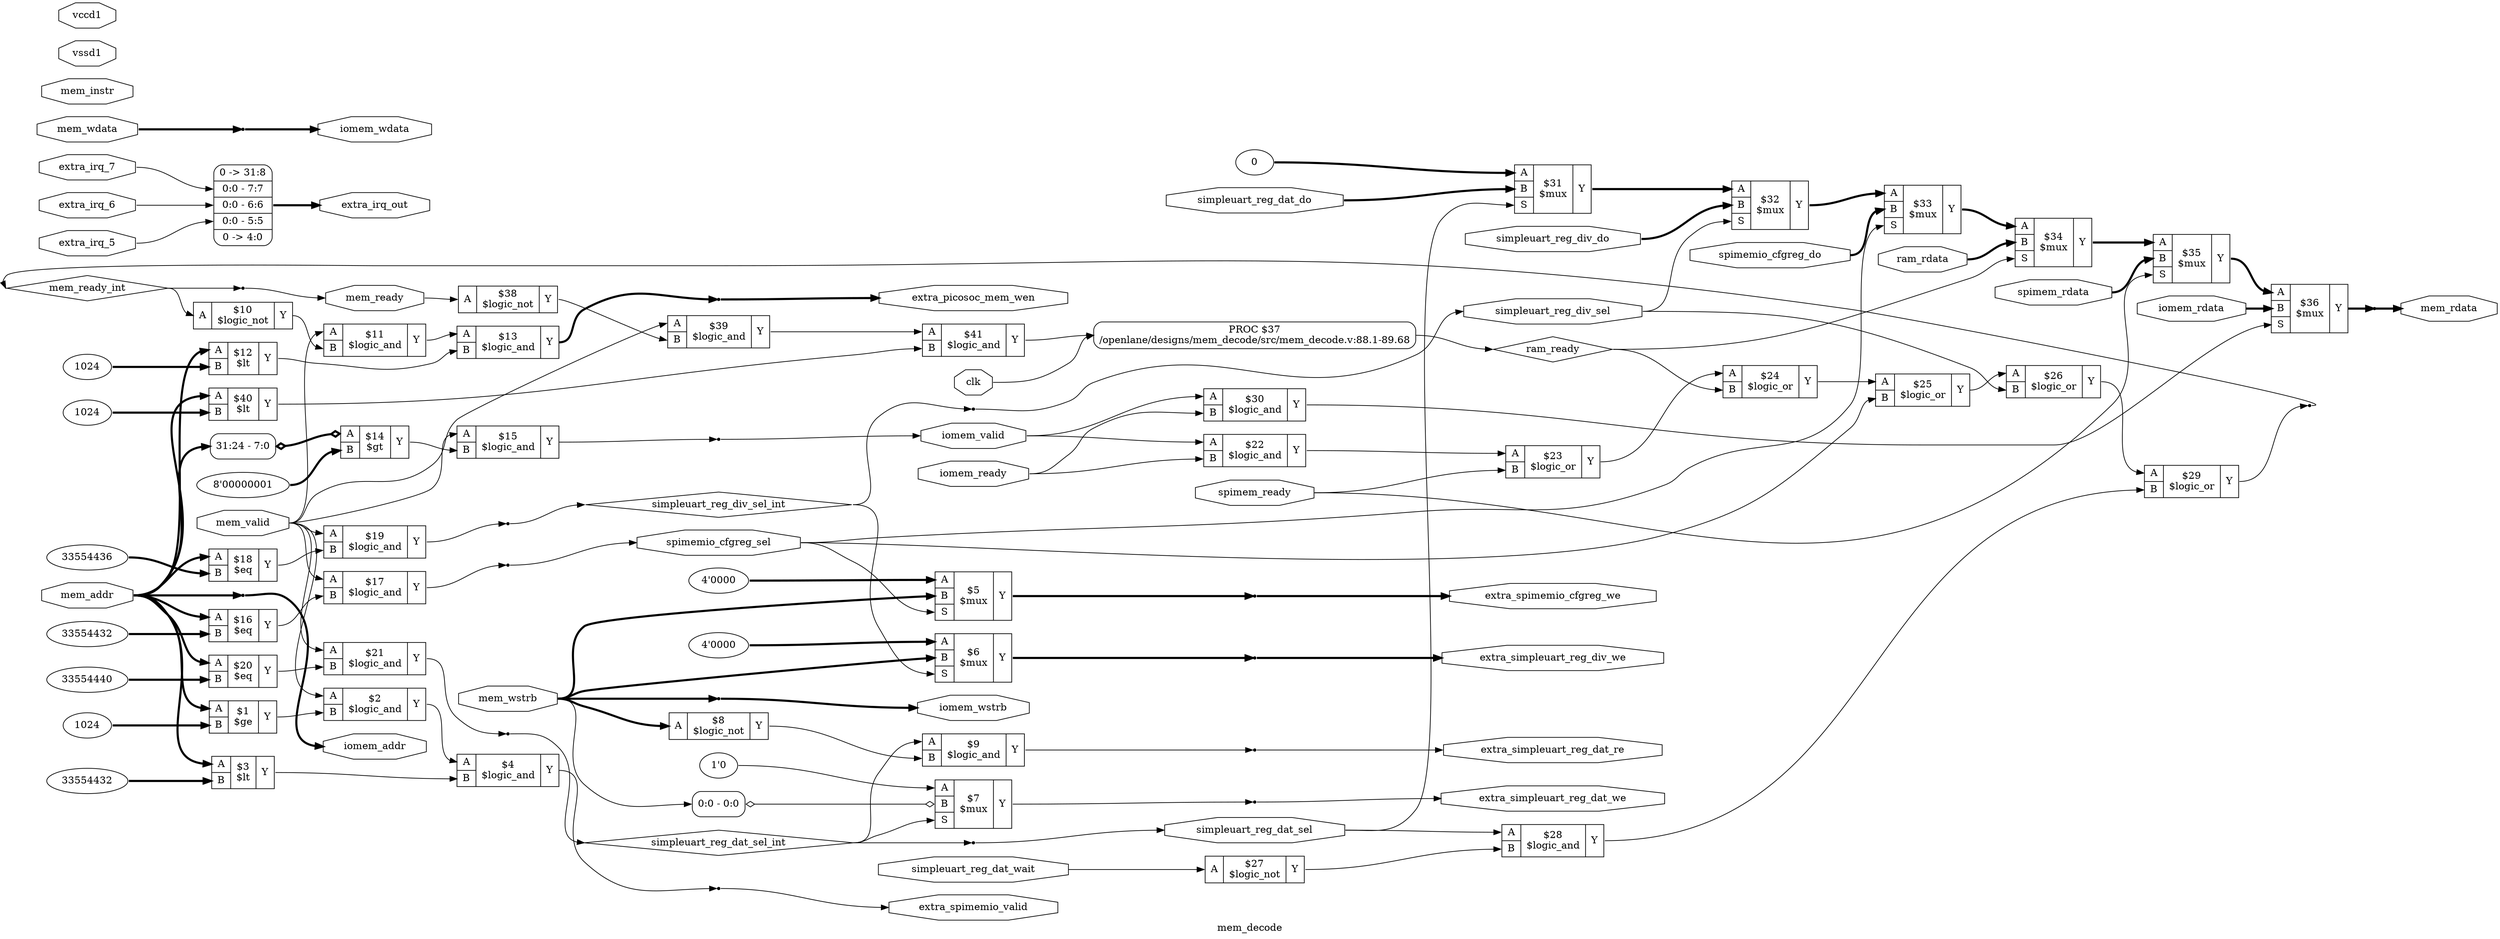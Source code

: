 digraph "mem_decode" {
label="mem_decode";
rankdir="LR";
remincross=true;
n42 [ shape=diamond, label="mem_ready_int", color="black", fontcolor="black" ];
n43 [ shape=diamond, label="simpleuart_reg_dat_sel_int", color="black", fontcolor="black" ];
n44 [ shape=diamond, label="simpleuart_reg_div_sel_int", color="black", fontcolor="black" ];
n45 [ shape=diamond, label="ram_ready", color="black", fontcolor="black" ];
n46 [ shape=octagon, label="extra_irq_out", color="black", fontcolor="black" ];
n47 [ shape=octagon, label="extra_irq_7", color="black", fontcolor="black" ];
n48 [ shape=octagon, label="extra_irq_6", color="black", fontcolor="black" ];
n49 [ shape=octagon, label="extra_irq_5", color="black", fontcolor="black" ];
n50 [ shape=octagon, label="extra_picosoc_mem_wen", color="black", fontcolor="black" ];
n51 [ shape=octagon, label="extra_simpleuart_reg_dat_re", color="black", fontcolor="black" ];
n52 [ shape=octagon, label="extra_simpleuart_reg_dat_we", color="black", fontcolor="black" ];
n53 [ shape=octagon, label="extra_simpleuart_reg_div_we", color="black", fontcolor="black" ];
n54 [ shape=octagon, label="extra_spimemio_cfgreg_we", color="black", fontcolor="black" ];
n55 [ shape=octagon, label="extra_spimemio_valid", color="black", fontcolor="black" ];
n56 [ shape=octagon, label="simpleuart_reg_dat_wait", color="black", fontcolor="black" ];
n57 [ shape=octagon, label="simpleuart_reg_dat_sel", color="black", fontcolor="black" ];
n58 [ shape=octagon, label="simpleuart_reg_dat_do", color="black", fontcolor="black" ];
n59 [ shape=octagon, label="simpleuart_reg_div_do", color="black", fontcolor="black" ];
n60 [ shape=octagon, label="simpleuart_reg_div_sel", color="black", fontcolor="black" ];
n61 [ shape=octagon, label="iomem_rdata", color="black", fontcolor="black" ];
n62 [ shape=octagon, label="iomem_wdata", color="black", fontcolor="black" ];
n63 [ shape=octagon, label="iomem_addr", color="black", fontcolor="black" ];
n64 [ shape=octagon, label="iomem_wstrb", color="black", fontcolor="black" ];
n65 [ shape=octagon, label="iomem_ready", color="black", fontcolor="black" ];
n66 [ shape=octagon, label="iomem_valid", color="black", fontcolor="black" ];
n67 [ shape=octagon, label="ram_rdata", color="black", fontcolor="black" ];
n68 [ shape=octagon, label="spimemio_cfgreg_sel", color="black", fontcolor="black" ];
n69 [ shape=octagon, label="spimemio_cfgreg_do", color="black", fontcolor="black" ];
n70 [ shape=octagon, label="spimem_rdata", color="black", fontcolor="black" ];
n71 [ shape=octagon, label="spimem_ready", color="black", fontcolor="black" ];
n72 [ shape=octagon, label="mem_rdata", color="black", fontcolor="black" ];
n73 [ shape=octagon, label="mem_wstrb", color="black", fontcolor="black" ];
n74 [ shape=octagon, label="mem_wdata", color="black", fontcolor="black" ];
n75 [ shape=octagon, label="mem_addr", color="black", fontcolor="black" ];
n76 [ shape=octagon, label="mem_ready", color="black", fontcolor="black" ];
n77 [ shape=octagon, label="mem_instr", color="black", fontcolor="black" ];
n78 [ shape=octagon, label="mem_valid", color="black", fontcolor="black" ];
n79 [ shape=octagon, label="clk", color="black", fontcolor="black" ];
n80 [ shape=octagon, label="vssd1", color="black", fontcolor="black" ];
n81 [ shape=octagon, label="vccd1", color="black", fontcolor="black" ];
c85 [ shape=record, label="{{<p82> A|<p83> B}|$41\n$logic_and|{<p84> Y}}",  ];
v0 [ label="1024" ];
c86 [ shape=record, label="{{<p82> A|<p83> B}|$40\n$lt|{<p84> Y}}",  ];
c87 [ shape=record, label="{{<p82> A|<p83> B}|$39\n$logic_and|{<p84> Y}}",  ];
c88 [ shape=record, label="{{<p82> A}|$38\n$logic_not|{<p84> Y}}",  ];
c90 [ shape=record, label="{{<p82> A|<p83> B|<p89> S}|$36\n$mux|{<p84> Y}}",  ];
c91 [ shape=record, label="{{<p82> A|<p83> B|<p89> S}|$35\n$mux|{<p84> Y}}",  ];
c92 [ shape=record, label="{{<p82> A|<p83> B|<p89> S}|$34\n$mux|{<p84> Y}}",  ];
c93 [ shape=record, label="{{<p82> A|<p83> B|<p89> S}|$33\n$mux|{<p84> Y}}",  ];
c94 [ shape=record, label="{{<p82> A|<p83> B|<p89> S}|$32\n$mux|{<p84> Y}}",  ];
v1 [ label="0" ];
c95 [ shape=record, label="{{<p82> A|<p83> B|<p89> S}|$31\n$mux|{<p84> Y}}",  ];
c96 [ shape=record, label="{{<p82> A|<p83> B}|$30\n$logic_and|{<p84> Y}}",  ];
c97 [ shape=record, label="{{<p82> A|<p83> B}|$29\n$logic_or|{<p84> Y}}",  ];
c98 [ shape=record, label="{{<p82> A|<p83> B}|$28\n$logic_and|{<p84> Y}}",  ];
c99 [ shape=record, label="{{<p82> A}|$27\n$logic_not|{<p84> Y}}",  ];
c100 [ shape=record, label="{{<p82> A|<p83> B}|$26\n$logic_or|{<p84> Y}}",  ];
c101 [ shape=record, label="{{<p82> A|<p83> B}|$25\n$logic_or|{<p84> Y}}",  ];
c102 [ shape=record, label="{{<p82> A|<p83> B}|$24\n$logic_or|{<p84> Y}}",  ];
c103 [ shape=record, label="{{<p82> A|<p83> B}|$23\n$logic_or|{<p84> Y}}",  ];
c104 [ shape=record, label="{{<p82> A|<p83> B}|$22\n$logic_and|{<p84> Y}}",  ];
c105 [ shape=record, label="{{<p82> A|<p83> B}|$21\n$logic_and|{<p84> Y}}",  ];
v2 [ label="33554440" ];
c106 [ shape=record, label="{{<p82> A|<p83> B}|$20\n$eq|{<p84> Y}}",  ];
c107 [ shape=record, label="{{<p82> A|<p83> B}|$19\n$logic_and|{<p84> Y}}",  ];
v3 [ label="33554436" ];
c108 [ shape=record, label="{{<p82> A|<p83> B}|$18\n$eq|{<p84> Y}}",  ];
c109 [ shape=record, label="{{<p82> A|<p83> B}|$17\n$logic_and|{<p84> Y}}",  ];
v4 [ label="33554432" ];
c110 [ shape=record, label="{{<p82> A|<p83> B}|$16\n$eq|{<p84> Y}}",  ];
c111 [ shape=record, label="{{<p82> A|<p83> B}|$15\n$logic_and|{<p84> Y}}",  ];
v5 [ label="8'00000001" ];
c112 [ shape=record, label="{{<p82> A|<p83> B}|$14\n$gt|{<p84> Y}}",  ];
x6 [ shape=record, style=rounded, label="<s0> 31:24 - 7:0 ", color="black", fontcolor="black" ];
x6:e -> c112:p82:w [arrowhead=odiamond, arrowtail=odiamond, dir=both, color="black", fontcolor="black", style="setlinewidth(3)", label=""];
c113 [ shape=record, label="{{<p82> A|<p83> B}|$13\n$logic_and|{<p84> Y}}",  ];
v7 [ label="1024" ];
c114 [ shape=record, label="{{<p82> A|<p83> B}|$12\n$lt|{<p84> Y}}",  ];
c115 [ shape=record, label="{{<p82> A|<p83> B}|$11\n$logic_and|{<p84> Y}}",  ];
c116 [ shape=record, label="{{<p82> A}|$10\n$logic_not|{<p84> Y}}",  ];
c117 [ shape=record, label="{{<p82> A|<p83> B}|$9\n$logic_and|{<p84> Y}}",  ];
c118 [ shape=record, label="{{<p82> A}|$8\n$logic_not|{<p84> Y}}",  ];
v9 [ label="1'0" ];
c119 [ shape=record, label="{{<p82> A|<p83> B|<p89> S}|$7\n$mux|{<p84> Y}}",  ];
x8 [ shape=record, style=rounded, label="<s0> 0:0 - 0:0 ", color="black", fontcolor="black" ];
x8:e -> c119:p83:w [arrowhead=odiamond, arrowtail=odiamond, dir=both, color="black", fontcolor="black", label=""];
v10 [ label="4'0000" ];
c120 [ shape=record, label="{{<p82> A|<p83> B|<p89> S}|$6\n$mux|{<p84> Y}}",  ];
v11 [ label="4'0000" ];
c121 [ shape=record, label="{{<p82> A|<p83> B|<p89> S}|$5\n$mux|{<p84> Y}}",  ];
c122 [ shape=record, label="{{<p82> A|<p83> B}|$4\n$logic_and|{<p84> Y}}",  ];
v12 [ label="33554432" ];
c123 [ shape=record, label="{{<p82> A|<p83> B}|$3\n$lt|{<p84> Y}}",  ];
c124 [ shape=record, label="{{<p82> A|<p83> B}|$2\n$logic_and|{<p84> Y}}",  ];
v13 [ label="1024" ];
c125 [ shape=record, label="{{<p82> A|<p83> B}|$1\n$ge|{<p84> Y}}",  ];
p14 [shape=box, style=rounded, label="PROC $37\n/openlane/designs/mem_decode/src/mem_decode.v:88.1-89.68", ];
x15 [ shape=record, style=rounded, label="0 -&gt; 31:8 |<s3> 0:0 - 7:7 |<s2> 0:0 - 6:6 |<s1> 0:0 - 5:5 |0 -&gt; 4:0 ", color="black", fontcolor="black" ];
x16 [shape=point, ];
x17 [shape=point, ];
x18 [shape=point, ];
x19 [shape=point, ];
x20 [shape=point, ];
x21 [shape=point, ];
x22 [shape=point, ];
x23 [shape=point, ];
x24 [shape=point, ];
x25 [shape=point, ];
x26 [shape=point, ];
x27 [shape=point, ];
x28 [shape=point, ];
x29 [shape=point, ];
x30 [shape=point, ];
x31 [shape=point, ];
x32 [shape=point, ];
x33 [shape=point, ];
c85:p84:e -> p14:w [color="black", fontcolor="black", label=""];
c94:p84:e -> c93:p82:w [color="black", fontcolor="black", style="setlinewidth(3)", label=""];
c95:p84:e -> c94:p82:w [color="black", fontcolor="black", style="setlinewidth(3)", label=""];
c96:p84:e -> c90:p89:w [color="black", fontcolor="black", label=""];
c97:p84:e -> x31:w [color="black", fontcolor="black", label=""];
c98:p84:e -> c97:p83:w [color="black", fontcolor="black", label=""];
c99:p84:e -> c98:p83:w [color="black", fontcolor="black", label=""];
c100:p84:e -> c97:p82:w [color="black", fontcolor="black", label=""];
c101:p84:e -> c100:p82:w [color="black", fontcolor="black", label=""];
c102:p84:e -> c101:p82:w [color="black", fontcolor="black", label=""];
c103:p84:e -> c102:p82:w [color="black", fontcolor="black", label=""];
c86:p84:e -> c85:p83:w [color="black", fontcolor="black", label=""];
c104:p84:e -> c103:p82:w [color="black", fontcolor="black", label=""];
c105:p84:e -> x29:w [color="black", fontcolor="black", label=""];
c106:p84:e -> c105:p83:w [color="black", fontcolor="black", label=""];
c107:p84:e -> x27:w [color="black", fontcolor="black", label=""];
c108:p84:e -> c107:p83:w [color="black", fontcolor="black", label=""];
c109:p84:e -> x26:w [color="black", fontcolor="black", label=""];
c110:p84:e -> c109:p83:w [color="black", fontcolor="black", label=""];
c111:p84:e -> x22:w [color="black", fontcolor="black", label=""];
c112:p84:e -> c111:p83:w [color="black", fontcolor="black", label=""];
c113:p84:e -> x21:w [color="black", fontcolor="black", style="setlinewidth(3)", label=""];
c87:p84:e -> c85:p82:w [color="black", fontcolor="black", label=""];
c114:p84:e -> c113:p83:w [color="black", fontcolor="black", label=""];
c115:p84:e -> c113:p82:w [color="black", fontcolor="black", label=""];
c116:p84:e -> c115:p83:w [color="black", fontcolor="black", label=""];
c117:p84:e -> x20:w [color="black", fontcolor="black", label=""];
c118:p84:e -> c117:p83:w [color="black", fontcolor="black", label=""];
c119:p84:e -> x19:w [color="black", fontcolor="black", label=""];
c120:p84:e -> x18:w [color="black", fontcolor="black", style="setlinewidth(3)", label=""];
c121:p84:e -> x17:w [color="black", fontcolor="black", style="setlinewidth(3)", label=""];
c122:p84:e -> x16:w [color="black", fontcolor="black", label=""];
c123:p84:e -> c122:p83:w [color="black", fontcolor="black", label=""];
c88:p84:e -> c87:p83:w [color="black", fontcolor="black", label=""];
c124:p84:e -> c122:p82:w [color="black", fontcolor="black", label=""];
c125:p84:e -> c124:p83:w [color="black", fontcolor="black", label=""];
x31:e -> n42:w [color="black", fontcolor="black", label=""];
n42:e -> c116:p82:w [color="black", fontcolor="black", label=""];
n42:e -> x32:w [color="black", fontcolor="black", label=""];
x29:e -> n43:w [color="black", fontcolor="black", label=""];
n43:e -> c117:p82:w [color="black", fontcolor="black", label=""];
n43:e -> c119:p89:w [color="black", fontcolor="black", label=""];
n43:e -> x30:w [color="black", fontcolor="black", label=""];
x27:e -> n44:w [color="black", fontcolor="black", label=""];
n44:e -> c120:p89:w [color="black", fontcolor="black", label=""];
n44:e -> x28:w [color="black", fontcolor="black", label=""];
p14:e -> n45:w [color="black", fontcolor="black", label=""];
n45:e -> c102:p83:w [color="black", fontcolor="black", label=""];
n45:e -> c92:p89:w [color="black", fontcolor="black", label=""];
x15:e -> n46:w [color="black", fontcolor="black", style="setlinewidth(3)", label=""];
n47:e -> x15:s3:w [color="black", fontcolor="black", label=""];
n48:e -> x15:s2:w [color="black", fontcolor="black", label=""];
n49:e -> x15:s1:w [color="black", fontcolor="black", label=""];
x21:e -> n50:w [color="black", fontcolor="black", style="setlinewidth(3)", label=""];
x20:e -> n51:w [color="black", fontcolor="black", label=""];
x19:e -> n52:w [color="black", fontcolor="black", label=""];
x18:e -> n53:w [color="black", fontcolor="black", style="setlinewidth(3)", label=""];
x17:e -> n54:w [color="black", fontcolor="black", style="setlinewidth(3)", label=""];
x16:e -> n55:w [color="black", fontcolor="black", label=""];
n56:e -> c99:p82:w [color="black", fontcolor="black", label=""];
x30:e -> n57:w [color="black", fontcolor="black", label=""];
n57:e -> c95:p89:w [color="black", fontcolor="black", label=""];
n57:e -> c98:p82:w [color="black", fontcolor="black", label=""];
n58:e -> c95:p83:w [color="black", fontcolor="black", style="setlinewidth(3)", label=""];
n59:e -> c94:p83:w [color="black", fontcolor="black", style="setlinewidth(3)", label=""];
c90:p84:e -> x33:w [color="black", fontcolor="black", style="setlinewidth(3)", label=""];
x28:e -> n60:w [color="black", fontcolor="black", label=""];
n60:e -> c100:p83:w [color="black", fontcolor="black", label=""];
n60:e -> c94:p89:w [color="black", fontcolor="black", label=""];
n61:e -> c90:p83:w [color="black", fontcolor="black", style="setlinewidth(3)", label=""];
x25:e -> n62:w [color="black", fontcolor="black", style="setlinewidth(3)", label=""];
x24:e -> n63:w [color="black", fontcolor="black", style="setlinewidth(3)", label=""];
x23:e -> n64:w [color="black", fontcolor="black", style="setlinewidth(3)", label=""];
n65:e -> c104:p83:w [color="black", fontcolor="black", label=""];
n65:e -> c96:p83:w [color="black", fontcolor="black", label=""];
x22:e -> n66:w [color="black", fontcolor="black", label=""];
n66:e -> c104:p82:w [color="black", fontcolor="black", label=""];
n66:e -> c96:p82:w [color="black", fontcolor="black", label=""];
n67:e -> c92:p83:w [color="black", fontcolor="black", style="setlinewidth(3)", label=""];
x26:e -> n68:w [color="black", fontcolor="black", label=""];
n68:e -> c101:p83:w [color="black", fontcolor="black", label=""];
n68:e -> c121:p89:w [color="black", fontcolor="black", label=""];
n68:e -> c93:p89:w [color="black", fontcolor="black", label=""];
n69:e -> c93:p83:w [color="black", fontcolor="black", style="setlinewidth(3)", label=""];
c91:p84:e -> c90:p82:w [color="black", fontcolor="black", style="setlinewidth(3)", label=""];
n70:e -> c91:p83:w [color="black", fontcolor="black", style="setlinewidth(3)", label=""];
n71:e -> c103:p83:w [color="black", fontcolor="black", label=""];
n71:e -> c91:p89:w [color="black", fontcolor="black", label=""];
x33:e -> n72:w [color="black", fontcolor="black", style="setlinewidth(3)", label=""];
n73:e -> c118:p82:w [color="black", fontcolor="black", style="setlinewidth(3)", label=""];
n73:e -> c120:p83:w [color="black", fontcolor="black", style="setlinewidth(3)", label=""];
n73:e -> c121:p83:w [color="black", fontcolor="black", style="setlinewidth(3)", label=""];
n73:e -> x23:w [color="black", fontcolor="black", style="setlinewidth(3)", label=""];
n73:e -> x8:s0:w [color="black", fontcolor="black", label=""];
n74:e -> x25:w [color="black", fontcolor="black", style="setlinewidth(3)", label=""];
n75:e -> c106:p82:w [color="black", fontcolor="black", style="setlinewidth(3)", label=""];
n75:e -> c108:p82:w [color="black", fontcolor="black", style="setlinewidth(3)", label=""];
n75:e -> c110:p82:w [color="black", fontcolor="black", style="setlinewidth(3)", label=""];
n75:e -> c114:p82:w [color="black", fontcolor="black", style="setlinewidth(3)", label=""];
n75:e -> c123:p82:w [color="black", fontcolor="black", style="setlinewidth(3)", label=""];
n75:e -> c125:p82:w [color="black", fontcolor="black", style="setlinewidth(3)", label=""];
n75:e -> c86:p82:w [color="black", fontcolor="black", style="setlinewidth(3)", label=""];
n75:e -> x24:w [color="black", fontcolor="black", style="setlinewidth(3)", label=""];
n75:e -> x6:s0:w [color="black", fontcolor="black", style="setlinewidth(3)", label=""];
x32:e -> n76:w [color="black", fontcolor="black", label=""];
n76:e -> c88:p82:w [color="black", fontcolor="black", label=""];
n78:e -> c105:p82:w [color="black", fontcolor="black", label=""];
n78:e -> c107:p82:w [color="black", fontcolor="black", label=""];
n78:e -> c109:p82:w [color="black", fontcolor="black", label=""];
n78:e -> c111:p82:w [color="black", fontcolor="black", label=""];
n78:e -> c115:p82:w [color="black", fontcolor="black", label=""];
n78:e -> c124:p82:w [color="black", fontcolor="black", label=""];
n78:e -> c87:p82:w [color="black", fontcolor="black", label=""];
n79:e -> p14:w [color="black", fontcolor="black", label=""];
c92:p84:e -> c91:p82:w [color="black", fontcolor="black", style="setlinewidth(3)", label=""];
c93:p84:e -> c92:p82:w [color="black", fontcolor="black", style="setlinewidth(3)", label=""];
v0:e -> c86:p83:w [color="black", fontcolor="black", style="setlinewidth(3)", label=""];
v1:e -> c95:p82:w [color="black", fontcolor="black", style="setlinewidth(3)", label=""];
v10:e -> c120:p82:w [color="black", fontcolor="black", style="setlinewidth(3)", label=""];
v11:e -> c121:p82:w [color="black", fontcolor="black", style="setlinewidth(3)", label=""];
v12:e -> c123:p83:w [color="black", fontcolor="black", style="setlinewidth(3)", label=""];
v13:e -> c125:p83:w [color="black", fontcolor="black", style="setlinewidth(3)", label=""];
v2:e -> c106:p83:w [color="black", fontcolor="black", style="setlinewidth(3)", label=""];
v3:e -> c108:p83:w [color="black", fontcolor="black", style="setlinewidth(3)", label=""];
v4:e -> c110:p83:w [color="black", fontcolor="black", style="setlinewidth(3)", label=""];
v5:e -> c112:p83:w [color="black", fontcolor="black", style="setlinewidth(3)", label=""];
v7:e -> c114:p83:w [color="black", fontcolor="black", style="setlinewidth(3)", label=""];
v9:e -> c119:p82:w [color="black", fontcolor="black", label=""];
}
